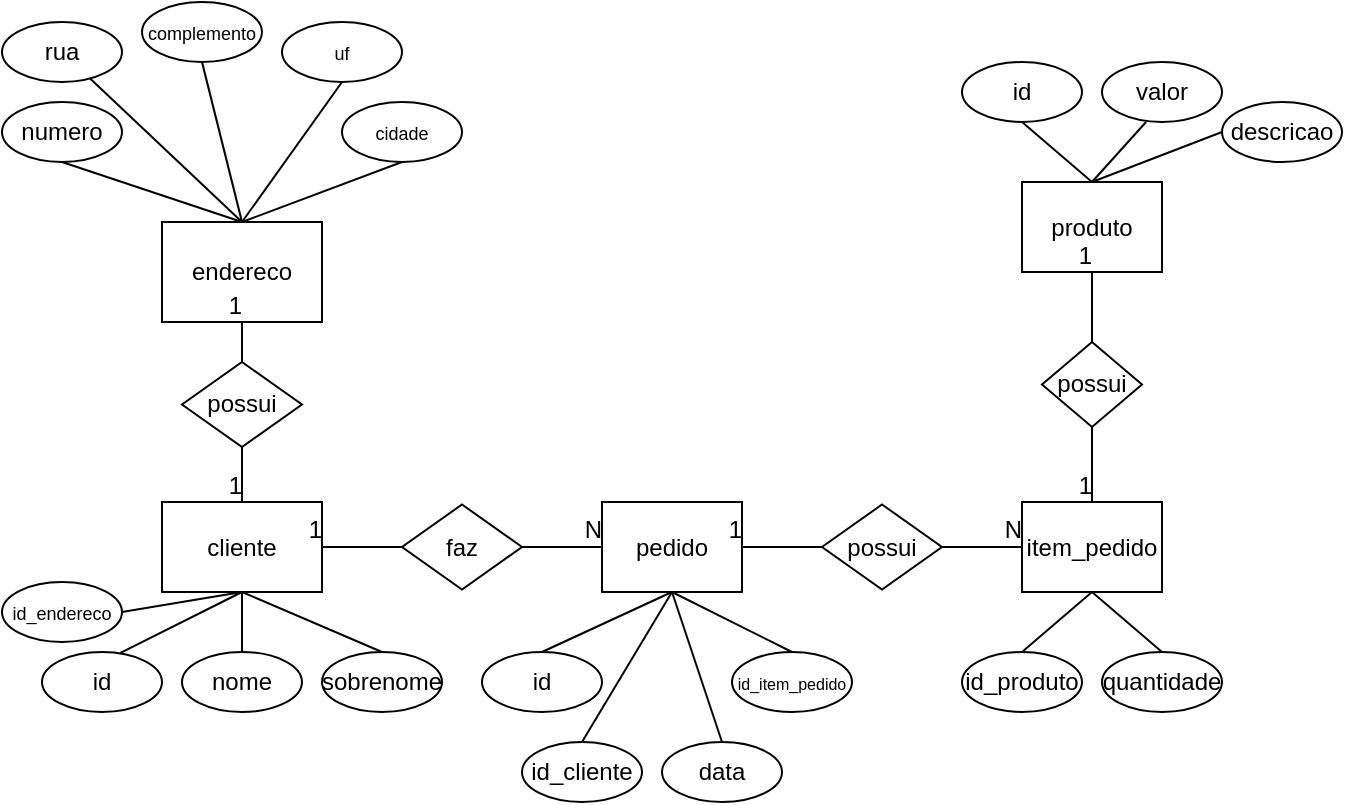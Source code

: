 <mxfile version="17.4.0" type="device"><diagram id="R2lEEEUBdFMjLlhIrx00" name="Page-1"><mxGraphModel dx="865" dy="461" grid="1" gridSize="10" guides="1" tooltips="1" connect="1" arrows="1" fold="1" page="1" pageScale="1" pageWidth="850" pageHeight="1100" math="0" shadow="0" extFonts="Permanent Marker^https://fonts.googleapis.com/css?family=Permanent+Marker"><root><mxCell id="0"/><mxCell id="1" parent="0"/><mxCell id="YhOOBfH2Epjhx-O18mSs-1" value="pedido" style="whiteSpace=wrap;html=1;align=center;" parent="1" vertex="1"><mxGeometry x="300" y="260" width="70" height="45" as="geometry"/></mxCell><mxCell id="YhOOBfH2Epjhx-O18mSs-2" value="data" style="ellipse;whiteSpace=wrap;html=1;align=center;" parent="1" vertex="1"><mxGeometry x="330" y="380" width="60" height="30" as="geometry"/></mxCell><mxCell id="YhOOBfH2Epjhx-O18mSs-4" value="" style="endArrow=none;html=1;rounded=0;exitX=0.5;exitY=1;exitDx=0;exitDy=0;entryX=0.5;entryY=0;entryDx=0;entryDy=0;" parent="1" source="YhOOBfH2Epjhx-O18mSs-1" target="YhOOBfH2Epjhx-O18mSs-2" edge="1"><mxGeometry relative="1" as="geometry"><mxPoint x="300" y="315" as="sourcePoint"/><mxPoint x="460" y="315" as="targetPoint"/></mxGeometry></mxCell><mxCell id="YhOOBfH2Epjhx-O18mSs-5" value="id" style="ellipse;whiteSpace=wrap;html=1;align=center;" parent="1" vertex="1"><mxGeometry x="240" y="335" width="60" height="30" as="geometry"/></mxCell><mxCell id="YhOOBfH2Epjhx-O18mSs-6" value="" style="endArrow=none;html=1;rounded=0;exitX=0.5;exitY=1;exitDx=0;exitDy=0;entryX=0.5;entryY=0;entryDx=0;entryDy=0;" parent="1" source="YhOOBfH2Epjhx-O18mSs-1" target="YhOOBfH2Epjhx-O18mSs-5" edge="1"><mxGeometry relative="1" as="geometry"><mxPoint x="365" y="315" as="sourcePoint"/><mxPoint x="400" y="365" as="targetPoint"/></mxGeometry></mxCell><mxCell id="YhOOBfH2Epjhx-O18mSs-7" value="faz" style="shape=rhombus;perimeter=rhombusPerimeter;whiteSpace=wrap;html=1;align=center;" parent="1" vertex="1"><mxGeometry x="200" y="261.25" width="60" height="42.5" as="geometry"/></mxCell><mxCell id="YhOOBfH2Epjhx-O18mSs-9" value="" style="endArrow=none;html=1;rounded=0;entryX=0;entryY=0.5;entryDx=0;entryDy=0;exitX=1;exitY=0.5;exitDx=0;exitDy=0;" parent="1" source="YhOOBfH2Epjhx-O18mSs-7" target="YhOOBfH2Epjhx-O18mSs-1" edge="1"><mxGeometry relative="1" as="geometry"><mxPoint x="300" y="375" as="sourcePoint"/><mxPoint x="460" y="375" as="targetPoint"/></mxGeometry></mxCell><mxCell id="YhOOBfH2Epjhx-O18mSs-10" value="N" style="resizable=0;html=1;align=right;verticalAlign=bottom;" parent="YhOOBfH2Epjhx-O18mSs-9" connectable="0" vertex="1"><mxGeometry x="1" relative="1" as="geometry"/></mxCell><mxCell id="YhOOBfH2Epjhx-O18mSs-11" value="cliente" style="whiteSpace=wrap;html=1;align=center;" parent="1" vertex="1"><mxGeometry x="80" y="260" width="80" height="45" as="geometry"/></mxCell><mxCell id="YhOOBfH2Epjhx-O18mSs-12" value="id" style="ellipse;whiteSpace=wrap;html=1;align=center;" parent="1" vertex="1"><mxGeometry x="20" y="335" width="60" height="30" as="geometry"/></mxCell><mxCell id="YhOOBfH2Epjhx-O18mSs-13" value="nome" style="ellipse;whiteSpace=wrap;html=1;align=center;" parent="1" vertex="1"><mxGeometry x="90" y="335" width="60" height="30" as="geometry"/></mxCell><mxCell id="YhOOBfH2Epjhx-O18mSs-14" value="sobrenome" style="ellipse;whiteSpace=wrap;html=1;align=center;" parent="1" vertex="1"><mxGeometry x="160" y="335" width="60" height="30" as="geometry"/></mxCell><mxCell id="YhOOBfH2Epjhx-O18mSs-17" value="" style="endArrow=none;html=1;rounded=0;exitX=0.5;exitY=1;exitDx=0;exitDy=0;entryX=0.65;entryY=0.017;entryDx=0;entryDy=0;entryPerimeter=0;" parent="1" source="YhOOBfH2Epjhx-O18mSs-11" target="YhOOBfH2Epjhx-O18mSs-12" edge="1"><mxGeometry relative="1" as="geometry"><mxPoint x="340" y="310" as="sourcePoint"/><mxPoint x="300" y="345" as="targetPoint"/><Array as="points"/></mxGeometry></mxCell><mxCell id="YhOOBfH2Epjhx-O18mSs-18" value="" style="endArrow=none;html=1;rounded=0;exitX=0.5;exitY=1;exitDx=0;exitDy=0;entryX=0.5;entryY=0;entryDx=0;entryDy=0;" parent="1" source="YhOOBfH2Epjhx-O18mSs-11" target="YhOOBfH2Epjhx-O18mSs-13" edge="1"><mxGeometry relative="1" as="geometry"><mxPoint x="135" y="310" as="sourcePoint"/><mxPoint x="69" y="345.51" as="targetPoint"/><Array as="points"/></mxGeometry></mxCell><mxCell id="YhOOBfH2Epjhx-O18mSs-19" value="" style="endArrow=none;html=1;rounded=0;exitX=0.5;exitY=1;exitDx=0;exitDy=0;entryX=0.5;entryY=0;entryDx=0;entryDy=0;" parent="1" source="YhOOBfH2Epjhx-O18mSs-11" target="YhOOBfH2Epjhx-O18mSs-14" edge="1"><mxGeometry relative="1" as="geometry"><mxPoint x="145" y="320" as="sourcePoint"/><mxPoint x="79" y="355.51" as="targetPoint"/><Array as="points"/></mxGeometry></mxCell><mxCell id="YhOOBfH2Epjhx-O18mSs-21" value="" style="endArrow=none;html=1;rounded=0;entryX=1;entryY=0.5;entryDx=0;entryDy=0;exitX=0;exitY=0.5;exitDx=0;exitDy=0;" parent="1" source="YhOOBfH2Epjhx-O18mSs-7" target="YhOOBfH2Epjhx-O18mSs-11" edge="1"><mxGeometry relative="1" as="geometry"><mxPoint x="300" y="375" as="sourcePoint"/><mxPoint x="460" y="375" as="targetPoint"/></mxGeometry></mxCell><mxCell id="YhOOBfH2Epjhx-O18mSs-22" value="1" style="resizable=0;html=1;align=right;verticalAlign=bottom;" parent="YhOOBfH2Epjhx-O18mSs-21" connectable="0" vertex="1"><mxGeometry x="1" relative="1" as="geometry"/></mxCell><mxCell id="YhOOBfH2Epjhx-O18mSs-23" value="" style="endArrow=none;html=1;rounded=0;entryX=1;entryY=0.5;entryDx=0;entryDy=0;exitX=0;exitY=0.5;exitDx=0;exitDy=0;" parent="1" source="YhOOBfH2Epjhx-O18mSs-25" target="YhOOBfH2Epjhx-O18mSs-1" edge="1"><mxGeometry relative="1" as="geometry"><mxPoint x="420" y="279.5" as="sourcePoint"/><mxPoint x="370" y="279.5" as="targetPoint"/></mxGeometry></mxCell><mxCell id="YhOOBfH2Epjhx-O18mSs-24" value="1" style="resizable=0;html=1;align=right;verticalAlign=bottom;" parent="YhOOBfH2Epjhx-O18mSs-23" connectable="0" vertex="1"><mxGeometry x="1" relative="1" as="geometry"/></mxCell><mxCell id="YhOOBfH2Epjhx-O18mSs-25" value="possui" style="shape=rhombus;perimeter=rhombusPerimeter;whiteSpace=wrap;html=1;align=center;" parent="1" vertex="1"><mxGeometry x="410" y="261.25" width="60" height="42.5" as="geometry"/></mxCell><mxCell id="YhOOBfH2Epjhx-O18mSs-26" value="item_pedido" style="whiteSpace=wrap;html=1;align=center;" parent="1" vertex="1"><mxGeometry x="510" y="260" width="70" height="45" as="geometry"/></mxCell><mxCell id="YhOOBfH2Epjhx-O18mSs-27" value="" style="endArrow=none;html=1;rounded=0;exitX=1;exitY=0.5;exitDx=0;exitDy=0;entryX=0;entryY=0.5;entryDx=0;entryDy=0;" parent="1" source="YhOOBfH2Epjhx-O18mSs-25" target="YhOOBfH2Epjhx-O18mSs-26" edge="1"><mxGeometry relative="1" as="geometry"><mxPoint x="470" y="279.5" as="sourcePoint"/><mxPoint x="510" y="280" as="targetPoint"/></mxGeometry></mxCell><mxCell id="YhOOBfH2Epjhx-O18mSs-28" value="N" style="resizable=0;html=1;align=right;verticalAlign=bottom;" parent="YhOOBfH2Epjhx-O18mSs-27" connectable="0" vertex="1"><mxGeometry x="1" relative="1" as="geometry"/></mxCell><mxCell id="YhOOBfH2Epjhx-O18mSs-31" value="id_produto" style="ellipse;whiteSpace=wrap;html=1;align=center;" parent="1" vertex="1"><mxGeometry x="480" y="335" width="60" height="30" as="geometry"/></mxCell><mxCell id="YhOOBfH2Epjhx-O18mSs-32" value="quantidade" style="ellipse;whiteSpace=wrap;html=1;align=center;" parent="1" vertex="1"><mxGeometry x="550" y="335" width="60" height="30" as="geometry"/></mxCell><mxCell id="YhOOBfH2Epjhx-O18mSs-33" value="possui" style="shape=rhombus;perimeter=rhombusPerimeter;whiteSpace=wrap;html=1;align=center;" parent="1" vertex="1"><mxGeometry x="520" y="180" width="50" height="42.5" as="geometry"/></mxCell><mxCell id="YhOOBfH2Epjhx-O18mSs-34" value="" style="endArrow=none;html=1;rounded=0;entryX=0.5;entryY=0;entryDx=0;entryDy=0;exitX=0.5;exitY=1;exitDx=0;exitDy=0;" parent="1" source="YhOOBfH2Epjhx-O18mSs-33" target="YhOOBfH2Epjhx-O18mSs-26" edge="1"><mxGeometry relative="1" as="geometry"><mxPoint x="430" y="292.5" as="sourcePoint"/><mxPoint x="380" y="292.5" as="targetPoint"/></mxGeometry></mxCell><mxCell id="YhOOBfH2Epjhx-O18mSs-35" value="1" style="resizable=0;html=1;align=right;verticalAlign=bottom;" parent="YhOOBfH2Epjhx-O18mSs-34" connectable="0" vertex="1"><mxGeometry x="1" relative="1" as="geometry"/></mxCell><mxCell id="YhOOBfH2Epjhx-O18mSs-38" value="produto" style="whiteSpace=wrap;html=1;align=center;" parent="1" vertex="1"><mxGeometry x="510" y="100" width="70" height="45" as="geometry"/></mxCell><mxCell id="YVRKin90qfE66cqqCVdi-1" value="id" style="ellipse;whiteSpace=wrap;html=1;align=center;" vertex="1" parent="1"><mxGeometry x="480" y="40" width="60" height="30" as="geometry"/></mxCell><mxCell id="YVRKin90qfE66cqqCVdi-2" value="valor" style="ellipse;whiteSpace=wrap;html=1;align=center;" vertex="1" parent="1"><mxGeometry x="550" y="40" width="60" height="30" as="geometry"/></mxCell><mxCell id="YVRKin90qfE66cqqCVdi-3" value="" style="endArrow=none;html=1;rounded=0;exitX=0.5;exitY=1;exitDx=0;exitDy=0;entryX=0.5;entryY=0;entryDx=0;entryDy=0;" edge="1" parent="1" source="YhOOBfH2Epjhx-O18mSs-26" target="YhOOBfH2Epjhx-O18mSs-31"><mxGeometry relative="1" as="geometry"><mxPoint x="345" y="315" as="sourcePoint"/><mxPoint x="520" y="330" as="targetPoint"/></mxGeometry></mxCell><mxCell id="YVRKin90qfE66cqqCVdi-4" value="" style="endArrow=none;html=1;rounded=0;exitX=0.5;exitY=1;exitDx=0;exitDy=0;entryX=0.5;entryY=0;entryDx=0;entryDy=0;" edge="1" parent="1" source="YhOOBfH2Epjhx-O18mSs-26" target="YhOOBfH2Epjhx-O18mSs-32"><mxGeometry relative="1" as="geometry"><mxPoint x="555" y="315" as="sourcePoint"/><mxPoint x="520" y="345" as="targetPoint"/></mxGeometry></mxCell><mxCell id="YVRKin90qfE66cqqCVdi-5" value="" style="endArrow=none;html=1;rounded=0;exitX=0.5;exitY=0;exitDx=0;exitDy=0;entryX=0.5;entryY=1;entryDx=0;entryDy=0;" edge="1" parent="1" source="YhOOBfH2Epjhx-O18mSs-38" target="YVRKin90qfE66cqqCVdi-1"><mxGeometry relative="1" as="geometry"><mxPoint x="565" y="325" as="sourcePoint"/><mxPoint x="530" y="355" as="targetPoint"/></mxGeometry></mxCell><mxCell id="YVRKin90qfE66cqqCVdi-6" value="" style="endArrow=none;html=1;rounded=0;exitX=0.5;exitY=0;exitDx=0;exitDy=0;entryX=0.367;entryY=1;entryDx=0;entryDy=0;entryPerimeter=0;" edge="1" parent="1" source="YhOOBfH2Epjhx-O18mSs-38" target="YVRKin90qfE66cqqCVdi-2"><mxGeometry relative="1" as="geometry"><mxPoint x="765" y="315" as="sourcePoint"/><mxPoint x="730" y="345" as="targetPoint"/></mxGeometry></mxCell><mxCell id="YVRKin90qfE66cqqCVdi-7" value="endereco" style="rounded=0;whiteSpace=wrap;html=1;" vertex="1" parent="1"><mxGeometry x="80" y="120" width="80" height="50" as="geometry"/></mxCell><mxCell id="YVRKin90qfE66cqqCVdi-8" value="possui" style="shape=rhombus;perimeter=rhombusPerimeter;whiteSpace=wrap;html=1;align=center;" vertex="1" parent="1"><mxGeometry x="90" y="190" width="60" height="42.5" as="geometry"/></mxCell><mxCell id="YVRKin90qfE66cqqCVdi-9" value="" style="endArrow=none;html=1;rounded=0;exitX=0.5;exitY=1;exitDx=0;exitDy=0;entryX=0.5;entryY=0;entryDx=0;entryDy=0;" edge="1" parent="1" source="YVRKin90qfE66cqqCVdi-8" target="YhOOBfH2Epjhx-O18mSs-11"><mxGeometry relative="1" as="geometry"><mxPoint x="340" y="280" as="sourcePoint"/><mxPoint x="500" y="280" as="targetPoint"/></mxGeometry></mxCell><mxCell id="YVRKin90qfE66cqqCVdi-10" value="1" style="resizable=0;html=1;align=right;verticalAlign=bottom;" connectable="0" vertex="1" parent="YVRKin90qfE66cqqCVdi-9"><mxGeometry x="1" relative="1" as="geometry"/></mxCell><mxCell id="YVRKin90qfE66cqqCVdi-11" value="" style="endArrow=none;html=1;rounded=0;exitX=0.5;exitY=0;exitDx=0;exitDy=0;entryX=0.5;entryY=1;entryDx=0;entryDy=0;" edge="1" parent="1" source="YVRKin90qfE66cqqCVdi-8" target="YVRKin90qfE66cqqCVdi-7"><mxGeometry relative="1" as="geometry"><mxPoint x="130" y="242.5" as="sourcePoint"/><mxPoint x="130" y="270" as="targetPoint"/></mxGeometry></mxCell><mxCell id="YVRKin90qfE66cqqCVdi-12" value="1" style="resizable=0;html=1;align=right;verticalAlign=bottom;" connectable="0" vertex="1" parent="YVRKin90qfE66cqqCVdi-11"><mxGeometry x="1" relative="1" as="geometry"/></mxCell><mxCell id="YVRKin90qfE66cqqCVdi-13" value="rua" style="ellipse;whiteSpace=wrap;html=1;align=center;" vertex="1" parent="1"><mxGeometry y="20" width="60" height="30" as="geometry"/></mxCell><mxCell id="YVRKin90qfE66cqqCVdi-18" value="numero" style="ellipse;whiteSpace=wrap;html=1;align=center;" vertex="1" parent="1"><mxGeometry y="60" width="60" height="30" as="geometry"/></mxCell><mxCell id="YVRKin90qfE66cqqCVdi-19" value="&lt;font style=&quot;font-size: 9px&quot;&gt;complemento&lt;/font&gt;" style="ellipse;whiteSpace=wrap;html=1;align=center;" vertex="1" parent="1"><mxGeometry x="70" y="10" width="60" height="30" as="geometry"/></mxCell><mxCell id="YVRKin90qfE66cqqCVdi-20" value="&lt;font style=&quot;font-size: 9px&quot;&gt;uf&lt;/font&gt;" style="ellipse;whiteSpace=wrap;html=1;align=center;" vertex="1" parent="1"><mxGeometry x="140" y="20" width="60" height="30" as="geometry"/></mxCell><mxCell id="YVRKin90qfE66cqqCVdi-21" value="&lt;font style=&quot;font-size: 9px&quot;&gt;cidade&lt;/font&gt;" style="ellipse;whiteSpace=wrap;html=1;align=center;" vertex="1" parent="1"><mxGeometry x="170" y="60" width="60" height="30" as="geometry"/></mxCell><mxCell id="YVRKin90qfE66cqqCVdi-23" value="" style="endArrow=none;html=1;rounded=0;fontSize=9;exitX=0.5;exitY=1;exitDx=0;exitDy=0;entryX=0.5;entryY=0;entryDx=0;entryDy=0;" edge="1" parent="1" source="YVRKin90qfE66cqqCVdi-18" target="YVRKin90qfE66cqqCVdi-7"><mxGeometry relative="1" as="geometry"><mxPoint x="340" y="150" as="sourcePoint"/><mxPoint x="500" y="150" as="targetPoint"/></mxGeometry></mxCell><mxCell id="YVRKin90qfE66cqqCVdi-24" value="" style="endArrow=none;html=1;rounded=0;fontSize=9;" edge="1" parent="1" source="YVRKin90qfE66cqqCVdi-13"><mxGeometry relative="1" as="geometry"><mxPoint x="50" y="40" as="sourcePoint"/><mxPoint x="120" y="120" as="targetPoint"/></mxGeometry></mxCell><mxCell id="YVRKin90qfE66cqqCVdi-25" value="" style="endArrow=none;html=1;rounded=0;fontSize=9;exitX=0.5;exitY=1;exitDx=0;exitDy=0;" edge="1" parent="1" source="YVRKin90qfE66cqqCVdi-19"><mxGeometry relative="1" as="geometry"><mxPoint x="50" y="110" as="sourcePoint"/><mxPoint x="120" y="120" as="targetPoint"/></mxGeometry></mxCell><mxCell id="YVRKin90qfE66cqqCVdi-26" value="" style="endArrow=none;html=1;rounded=0;fontSize=9;exitX=0.5;exitY=1;exitDx=0;exitDy=0;entryX=0.5;entryY=0;entryDx=0;entryDy=0;" edge="1" parent="1" source="YVRKin90qfE66cqqCVdi-20" target="YVRKin90qfE66cqqCVdi-7"><mxGeometry relative="1" as="geometry"><mxPoint x="60" y="120" as="sourcePoint"/><mxPoint x="150" y="150" as="targetPoint"/></mxGeometry></mxCell><mxCell id="YVRKin90qfE66cqqCVdi-27" value="" style="endArrow=none;html=1;rounded=0;fontSize=9;exitX=0.5;exitY=1;exitDx=0;exitDy=0;entryX=0.5;entryY=0;entryDx=0;entryDy=0;" edge="1" parent="1" source="YVRKin90qfE66cqqCVdi-21" target="YVRKin90qfE66cqqCVdi-7"><mxGeometry relative="1" as="geometry"><mxPoint x="70" y="130" as="sourcePoint"/><mxPoint x="160" y="160" as="targetPoint"/></mxGeometry></mxCell><mxCell id="YVRKin90qfE66cqqCVdi-29" value="" style="endArrow=none;html=1;rounded=0;entryX=0.5;entryY=1;entryDx=0;entryDy=0;exitX=0.5;exitY=0;exitDx=0;exitDy=0;" edge="1" parent="1" source="YhOOBfH2Epjhx-O18mSs-33" target="YhOOBfH2Epjhx-O18mSs-38"><mxGeometry relative="1" as="geometry"><mxPoint x="555" y="232.5" as="sourcePoint"/><mxPoint x="555" y="270" as="targetPoint"/></mxGeometry></mxCell><mxCell id="YVRKin90qfE66cqqCVdi-30" value="1" style="resizable=0;html=1;align=right;verticalAlign=bottom;" connectable="0" vertex="1" parent="YVRKin90qfE66cqqCVdi-29"><mxGeometry x="1" relative="1" as="geometry"/></mxCell><mxCell id="YVRKin90qfE66cqqCVdi-31" value="id_cliente" style="ellipse;whiteSpace=wrap;html=1;align=center;" vertex="1" parent="1"><mxGeometry x="260" y="380" width="60" height="30" as="geometry"/></mxCell><mxCell id="YVRKin90qfE66cqqCVdi-32" value="" style="endArrow=none;html=1;rounded=0;exitX=0.5;exitY=1;exitDx=0;exitDy=0;entryX=0.5;entryY=0;entryDx=0;entryDy=0;" edge="1" parent="1" source="YhOOBfH2Epjhx-O18mSs-1" target="YVRKin90qfE66cqqCVdi-31"><mxGeometry relative="1" as="geometry"><mxPoint x="345" y="315" as="sourcePoint"/><mxPoint x="405" y="390" as="targetPoint"/></mxGeometry></mxCell><mxCell id="YVRKin90qfE66cqqCVdi-33" value="&lt;font style=&quot;font-size: 8px&quot;&gt;id_item_pedido&lt;/font&gt;" style="ellipse;whiteSpace=wrap;html=1;align=center;" vertex="1" parent="1"><mxGeometry x="365" y="335" width="60" height="30" as="geometry"/></mxCell><mxCell id="YVRKin90qfE66cqqCVdi-34" value="" style="endArrow=none;html=1;rounded=0;exitX=0.5;exitY=1;exitDx=0;exitDy=0;entryX=0.5;entryY=0;entryDx=0;entryDy=0;" edge="1" parent="1" source="YhOOBfH2Epjhx-O18mSs-1" target="YVRKin90qfE66cqqCVdi-33"><mxGeometry relative="1" as="geometry"><mxPoint x="345" y="315" as="sourcePoint"/><mxPoint x="370" y="390" as="targetPoint"/></mxGeometry></mxCell><mxCell id="YVRKin90qfE66cqqCVdi-35" value="&lt;font style=&quot;font-size: 9px&quot;&gt;id_endereco&lt;/font&gt;" style="ellipse;whiteSpace=wrap;html=1;align=center;" vertex="1" parent="1"><mxGeometry y="300" width="60" height="30" as="geometry"/></mxCell><mxCell id="YVRKin90qfE66cqqCVdi-36" value="" style="endArrow=none;html=1;rounded=0;entryX=1;entryY=0.5;entryDx=0;entryDy=0;exitX=0.5;exitY=1;exitDx=0;exitDy=0;" edge="1" parent="1" source="YhOOBfH2Epjhx-O18mSs-11" target="YVRKin90qfE66cqqCVdi-35"><mxGeometry relative="1" as="geometry"><mxPoint x="120" y="310" as="sourcePoint"/><mxPoint x="69" y="345.51" as="targetPoint"/><Array as="points"/></mxGeometry></mxCell><mxCell id="YVRKin90qfE66cqqCVdi-37" value="descricao" style="ellipse;whiteSpace=wrap;html=1;align=center;" vertex="1" parent="1"><mxGeometry x="610" y="60" width="60" height="30" as="geometry"/></mxCell><mxCell id="YVRKin90qfE66cqqCVdi-38" value="" style="endArrow=none;html=1;rounded=0;exitX=0.5;exitY=0;exitDx=0;exitDy=0;entryX=0;entryY=0.5;entryDx=0;entryDy=0;" edge="1" parent="1" source="YhOOBfH2Epjhx-O18mSs-38" target="YVRKin90qfE66cqqCVdi-37"><mxGeometry relative="1" as="geometry"><mxPoint x="555" y="110" as="sourcePoint"/><mxPoint x="582.02" y="80" as="targetPoint"/></mxGeometry></mxCell></root></mxGraphModel></diagram></mxfile>